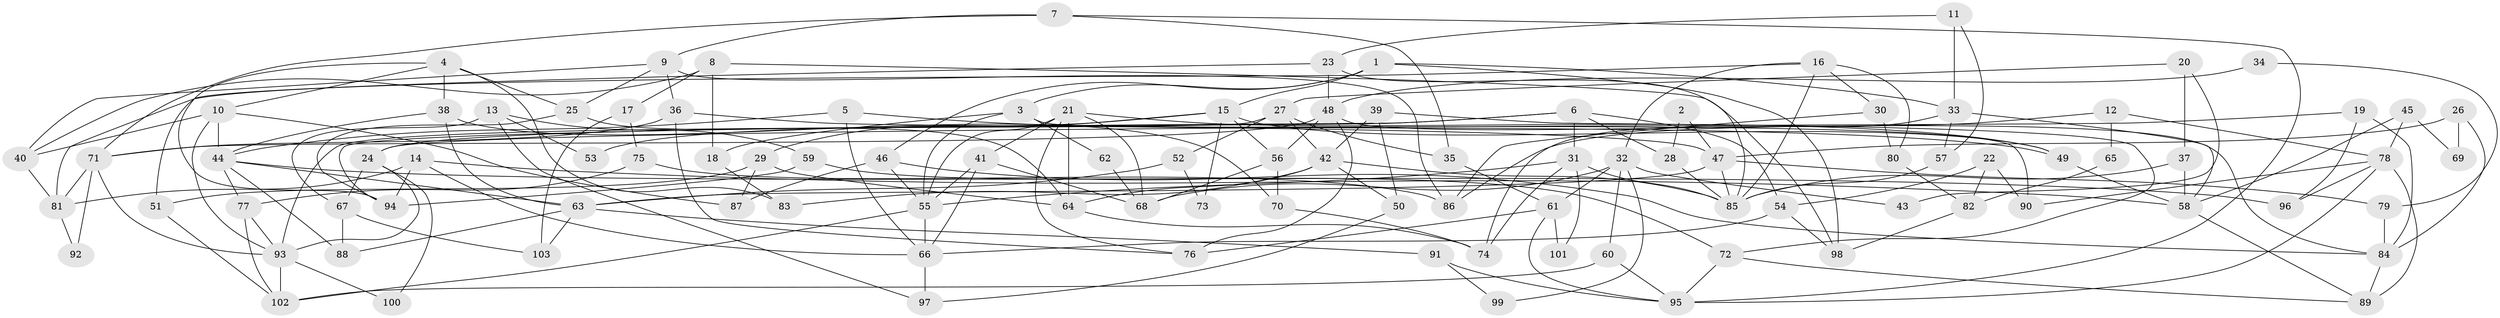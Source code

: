 // coarse degree distribution, {10: 0.16666666666666666, 2: 0.03333333333333333, 6: 0.1, 17: 0.03333333333333333, 8: 0.03333333333333333, 4: 0.06666666666666667, 3: 0.16666666666666666, 7: 0.13333333333333333, 13: 0.06666666666666667, 9: 0.1, 5: 0.1}
// Generated by graph-tools (version 1.1) at 2025/18/03/04/25 18:18:46]
// undirected, 103 vertices, 206 edges
graph export_dot {
graph [start="1"]
  node [color=gray90,style=filled];
  1;
  2;
  3;
  4;
  5;
  6;
  7;
  8;
  9;
  10;
  11;
  12;
  13;
  14;
  15;
  16;
  17;
  18;
  19;
  20;
  21;
  22;
  23;
  24;
  25;
  26;
  27;
  28;
  29;
  30;
  31;
  32;
  33;
  34;
  35;
  36;
  37;
  38;
  39;
  40;
  41;
  42;
  43;
  44;
  45;
  46;
  47;
  48;
  49;
  50;
  51;
  52;
  53;
  54;
  55;
  56;
  57;
  58;
  59;
  60;
  61;
  62;
  63;
  64;
  65;
  66;
  67;
  68;
  69;
  70;
  71;
  72;
  73;
  74;
  75;
  76;
  77;
  78;
  79;
  80;
  81;
  82;
  83;
  84;
  85;
  86;
  87;
  88;
  89;
  90;
  91;
  92;
  93;
  94;
  95;
  96;
  97;
  98;
  99;
  100;
  101;
  102;
  103;
  1 -- 33;
  1 -- 98;
  1 -- 3;
  1 -- 15;
  1 -- 46;
  2 -- 28;
  2 -- 47;
  3 -- 55;
  3 -- 18;
  3 -- 62;
  3 -- 90;
  4 -- 38;
  4 -- 94;
  4 -- 10;
  4 -- 25;
  4 -- 83;
  5 -- 49;
  5 -- 66;
  5 -- 44;
  6 -- 24;
  6 -- 31;
  6 -- 28;
  6 -- 54;
  6 -- 94;
  7 -- 95;
  7 -- 9;
  7 -- 35;
  7 -- 71;
  8 -- 40;
  8 -- 18;
  8 -- 17;
  8 -- 98;
  9 -- 25;
  9 -- 40;
  9 -- 36;
  9 -- 86;
  10 -- 44;
  10 -- 40;
  10 -- 87;
  10 -- 93;
  11 -- 33;
  11 -- 57;
  11 -- 23;
  12 -- 86;
  12 -- 78;
  12 -- 65;
  13 -- 67;
  13 -- 97;
  13 -- 53;
  13 -- 59;
  14 -- 94;
  14 -- 66;
  14 -- 58;
  14 -- 81;
  15 -- 29;
  15 -- 49;
  15 -- 53;
  15 -- 56;
  15 -- 73;
  16 -- 32;
  16 -- 81;
  16 -- 30;
  16 -- 80;
  16 -- 85;
  17 -- 75;
  17 -- 103;
  18 -- 83;
  19 -- 84;
  19 -- 24;
  19 -- 96;
  20 -- 37;
  20 -- 27;
  20 -- 43;
  21 -- 64;
  21 -- 76;
  21 -- 41;
  21 -- 49;
  21 -- 55;
  21 -- 68;
  22 -- 90;
  22 -- 54;
  22 -- 82;
  23 -- 48;
  23 -- 51;
  23 -- 85;
  24 -- 67;
  24 -- 93;
  24 -- 100;
  25 -- 64;
  25 -- 94;
  26 -- 84;
  26 -- 47;
  26 -- 69;
  27 -- 93;
  27 -- 42;
  27 -- 35;
  27 -- 52;
  28 -- 85;
  29 -- 87;
  29 -- 51;
  29 -- 64;
  30 -- 80;
  30 -- 86;
  31 -- 85;
  31 -- 55;
  31 -- 74;
  31 -- 101;
  32 -- 61;
  32 -- 68;
  32 -- 43;
  32 -- 60;
  32 -- 99;
  33 -- 74;
  33 -- 58;
  33 -- 57;
  34 -- 79;
  34 -- 48;
  35 -- 61;
  36 -- 71;
  36 -- 47;
  36 -- 76;
  37 -- 58;
  37 -- 85;
  38 -- 63;
  38 -- 44;
  38 -- 70;
  39 -- 42;
  39 -- 72;
  39 -- 50;
  40 -- 81;
  41 -- 68;
  41 -- 55;
  41 -- 66;
  42 -- 85;
  42 -- 64;
  42 -- 50;
  42 -- 83;
  44 -- 77;
  44 -- 63;
  44 -- 88;
  44 -- 96;
  45 -- 78;
  45 -- 58;
  45 -- 69;
  46 -- 55;
  46 -- 84;
  46 -- 87;
  47 -- 85;
  47 -- 63;
  47 -- 79;
  48 -- 84;
  48 -- 76;
  48 -- 56;
  48 -- 71;
  49 -- 58;
  50 -- 97;
  51 -- 102;
  52 -- 63;
  52 -- 73;
  54 -- 66;
  54 -- 98;
  55 -- 66;
  55 -- 102;
  56 -- 68;
  56 -- 70;
  57 -- 85;
  58 -- 89;
  59 -- 94;
  59 -- 72;
  60 -- 102;
  60 -- 95;
  61 -- 95;
  61 -- 76;
  61 -- 101;
  62 -- 68;
  63 -- 88;
  63 -- 91;
  63 -- 103;
  64 -- 74;
  65 -- 82;
  66 -- 97;
  67 -- 103;
  67 -- 88;
  70 -- 74;
  71 -- 81;
  71 -- 92;
  71 -- 93;
  72 -- 95;
  72 -- 89;
  75 -- 86;
  75 -- 77;
  77 -- 93;
  77 -- 102;
  78 -- 89;
  78 -- 96;
  78 -- 90;
  78 -- 95;
  79 -- 84;
  80 -- 82;
  81 -- 92;
  82 -- 98;
  84 -- 89;
  91 -- 95;
  91 -- 99;
  93 -- 100;
  93 -- 102;
}
